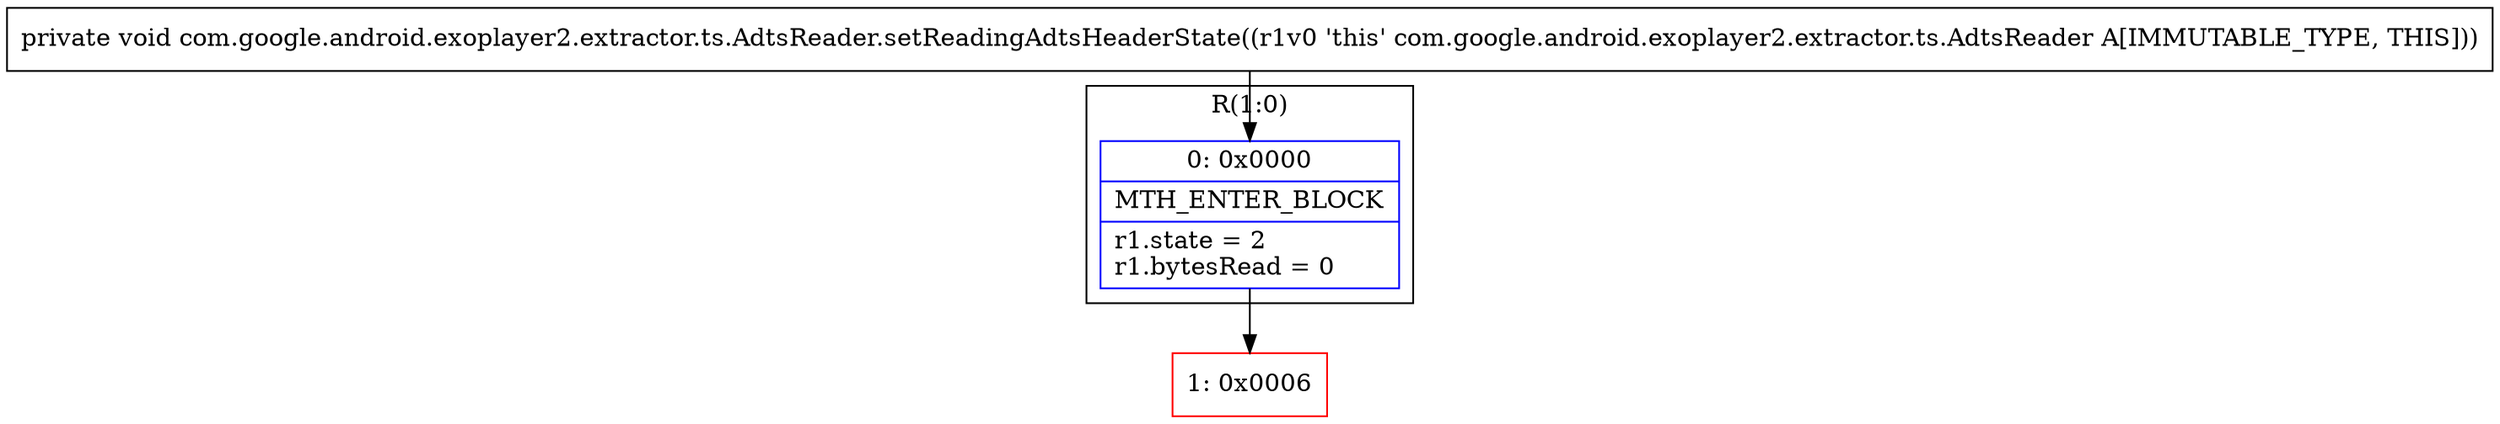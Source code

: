 digraph "CFG forcom.google.android.exoplayer2.extractor.ts.AdtsReader.setReadingAdtsHeaderState()V" {
subgraph cluster_Region_405921851 {
label = "R(1:0)";
node [shape=record,color=blue];
Node_0 [shape=record,label="{0\:\ 0x0000|MTH_ENTER_BLOCK\l|r1.state = 2\lr1.bytesRead = 0\l}"];
}
Node_1 [shape=record,color=red,label="{1\:\ 0x0006}"];
MethodNode[shape=record,label="{private void com.google.android.exoplayer2.extractor.ts.AdtsReader.setReadingAdtsHeaderState((r1v0 'this' com.google.android.exoplayer2.extractor.ts.AdtsReader A[IMMUTABLE_TYPE, THIS])) }"];
MethodNode -> Node_0;
Node_0 -> Node_1;
}

